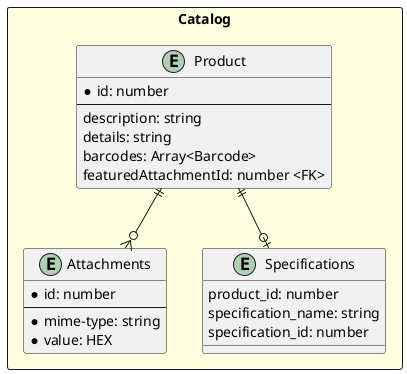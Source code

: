 @startuml
  rectangle Catalog #lightyellow {
    entity "Attachments" as attachments {
      * id: number
      --
      * mime-type: string
      * value: HEX
    }

    entity "Product" as product {
      * id: number
      --
      description: string
      details: string
      barcodes: Array<Barcode>
      featuredAttachmentId: number <FK>
    }

    entity "Specifications" as specifications {
      product_id: number
      specification_name: string
      specification_id: number
    }

    product ||--o| specifications
    product ||--o{ attachments
  }
@enduml
